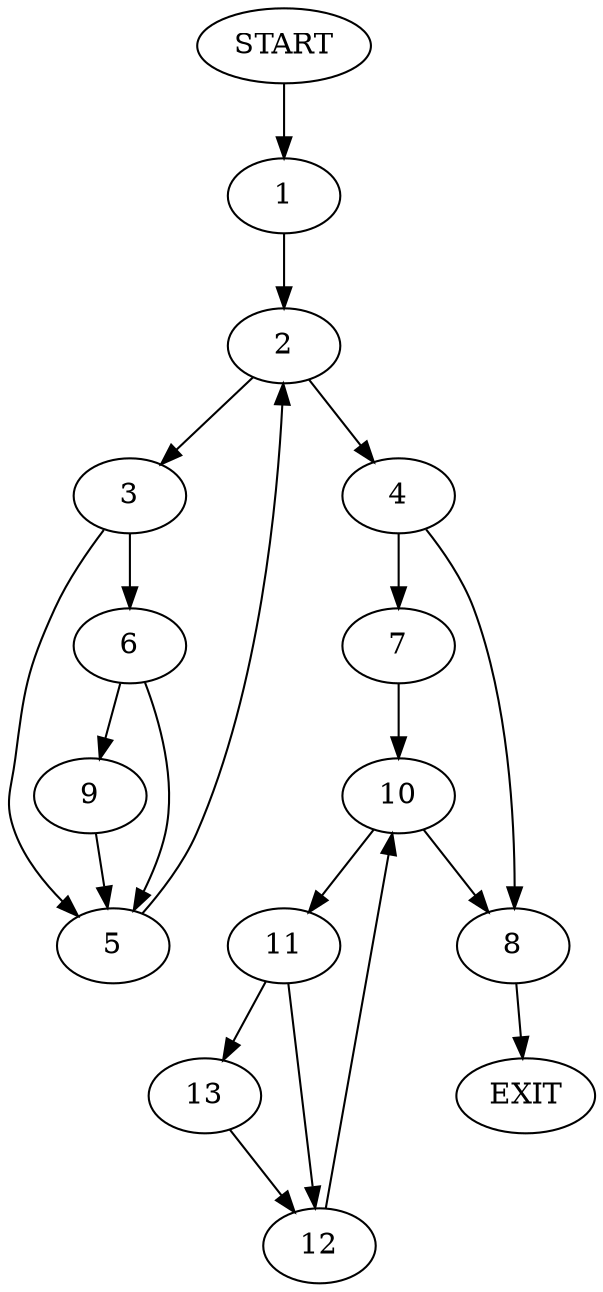 digraph {
0 [label="START"]
14 [label="EXIT"]
0 -> 1
1 -> 2
2 -> 3
2 -> 4
3 -> 5
3 -> 6
4 -> 7
4 -> 8
6 -> 5
6 -> 9
5 -> 2
9 -> 5
7 -> 10
8 -> 14
10 -> 11
10 -> 8
11 -> 12
11 -> 13
13 -> 12
12 -> 10
}
